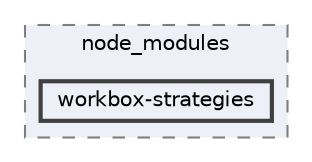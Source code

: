 digraph "pkiclassroomrescheduler/src/main/frontend/node_modules/workbox-strategies"
{
 // LATEX_PDF_SIZE
  bgcolor="transparent";
  edge [fontname=Helvetica,fontsize=10,labelfontname=Helvetica,labelfontsize=10];
  node [fontname=Helvetica,fontsize=10,shape=box,height=0.2,width=0.4];
  compound=true
  subgraph clusterdir_72953eda66ccb3a2722c28e1c3e6c23b {
    graph [ bgcolor="#edf0f7", pencolor="grey50", label="node_modules", fontname=Helvetica,fontsize=10 style="filled,dashed", URL="dir_72953eda66ccb3a2722c28e1c3e6c23b.html",tooltip=""]
  dir_94f3ca590b22f02a36c2a63deb45808e [label="workbox-strategies", fillcolor="#edf0f7", color="grey25", style="filled,bold", URL="dir_94f3ca590b22f02a36c2a63deb45808e.html",tooltip=""];
  }
}
